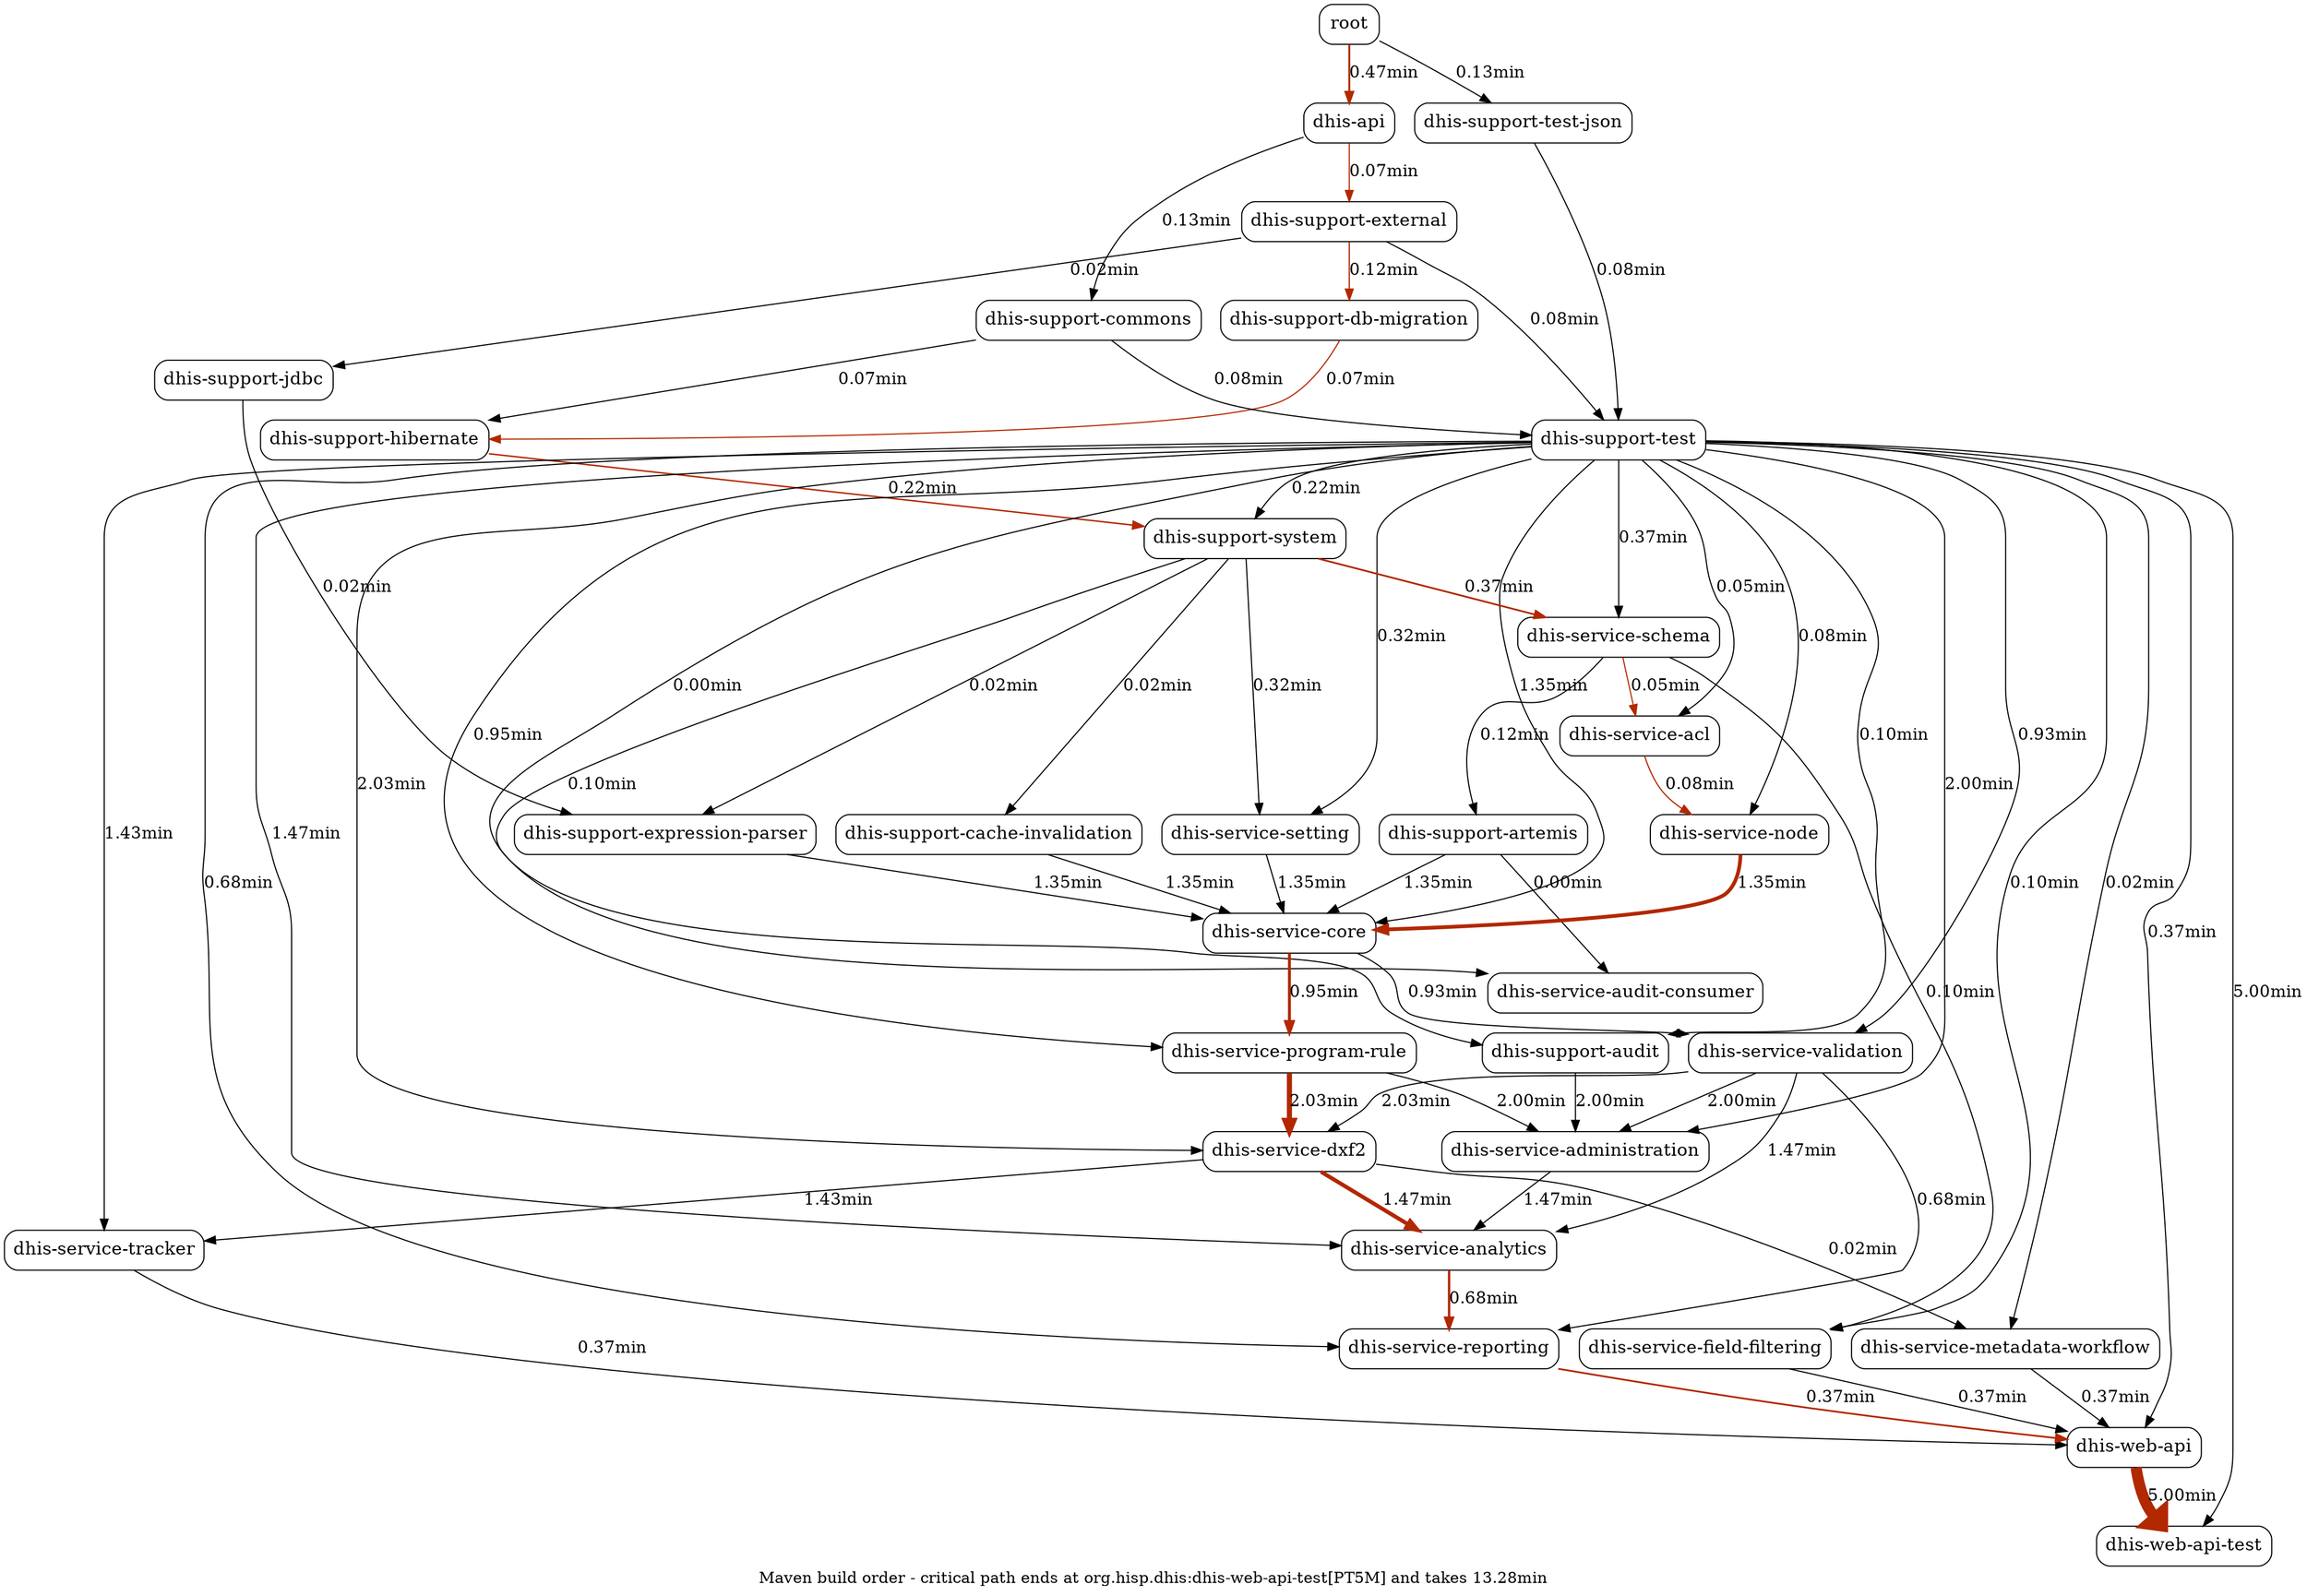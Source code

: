 strict digraph "maven build order" {
  label="Maven build order - critical path ends at org.hisp.dhis:dhis-web-api-test[PT5M] and takes 13.28min";
  "org.hisp.dhis:dhis-support-external[PT4.517S]" [ label="dhis-support-external" fontsize="16" shape="box" style="rounded" ];
  "org.hisp.dhis:dhis-api[PT28.181S]" [ label="dhis-api" fontsize="16" shape="box" style="rounded" ];
  "org.hisp.dhis:dhis-support-db-migration[PT7.724S]" [ label="dhis-support-db-migration" fontsize="16" shape="box" style="rounded" ];
  "org.hisp.dhis:dhis-support-commons[PT8.266S]" [ label="dhis-support-commons" fontsize="16" shape="box" style="rounded" ];
  "org.hisp.dhis:dhis-support-hibernate[PT4.455S]" [ label="dhis-support-hibernate" fontsize="16" shape="box" style="rounded" ];
  "org.hisp.dhis:dhis-support-test[PT5.31S]" [ label="dhis-support-test" fontsize="16" shape="box" style="rounded" ];
  "org.hisp.dhis:dhis-support-test-json[PT8S]" [ label="dhis-support-test-json" fontsize="16" shape="box" style="rounded" ];
  "org.hisp.dhis:dhis-support-system[PT13.35S]" [ label="dhis-support-system" fontsize="16" shape="box" style="rounded" ];
  "org.hisp.dhis:dhis-service-schema[PT22.382S]" [ label="dhis-service-schema" fontsize="16" shape="box" style="rounded" ];
  "org.hisp.dhis:dhis-service-setting[PT19.548S]" [ label="dhis-service-setting" fontsize="16" shape="box" style="rounded" ];
  "org.hisp.dhis:dhis-service-acl[PT3.713S]" [ label="dhis-service-acl" fontsize="16" shape="box" style="rounded" ];
  "org.hisp.dhis:dhis-support-artemis[PT7.749S]" [ label="dhis-support-artemis" fontsize="16" shape="box" style="rounded" ];
  "org.hisp.dhis:dhis-service-audit-consumer[PT0.782S]" [ label="dhis-service-audit-consumer" fontsize="16" shape="box" style="rounded" ];
  "org.hisp.dhis:dhis-service-node[PT5.252S]" [ label="dhis-service-node" fontsize="16" shape="box" style="rounded" ];
  "org.hisp.dhis:dhis-service-field-filtering[PT6.054S]" [ label="dhis-service-field-filtering" fontsize="16" shape="box" style="rounded" ];
  "org.hisp.dhis:dhis-support-jdbc[PT1.776S]" [ label="dhis-support-jdbc" fontsize="16" shape="box" style="rounded" ];
  "org.hisp.dhis:dhis-support-expression-parser[PT1.916S]" [ label="dhis-support-expression-parser" fontsize="16" shape="box" style="rounded" ];
  "org.hisp.dhis:dhis-support-cache-invalidation[PT1.729S]" [ label="dhis-support-cache-invalidation" fontsize="16" shape="box" style="rounded" ];
  "org.hisp.dhis:dhis-service-core[PT1M21S]" [ label="dhis-service-core" fontsize="16" shape="box" style="rounded" ];
  "org.hisp.dhis:dhis-service-validation[PT56.792S]" [ label="dhis-service-validation" fontsize="16" shape="box" style="rounded" ];
  "org.hisp.dhis:dhis-service-program-rule[PT57.515S]" [ label="dhis-service-program-rule" fontsize="16" shape="box" style="rounded" ];
  "org.hisp.dhis:dhis-support-audit[PT6.113S]" [ label="dhis-support-audit" fontsize="16" shape="box" style="rounded" ];
  "org.hisp.dhis:dhis-service-administration[PT2M]" [ label="dhis-service-administration" fontsize="16" shape="box" style="rounded" ];
  "org.hisp.dhis:dhis-service-dxf2[PT2M2S]" [ label="dhis-service-dxf2" fontsize="16" shape="box" style="rounded" ];
  "org.hisp.dhis:dhis-service-metadata-workflow[PT1.495S]" [ label="dhis-service-metadata-workflow" fontsize="16" shape="box" style="rounded" ];
  "org.hisp.dhis:dhis-service-analytics[PT1M28S]" [ label="dhis-service-analytics" fontsize="16" shape="box" style="rounded" ];
  "org.hisp.dhis:dhis-service-tracker[PT1M26S]" [ label="dhis-service-tracker" fontsize="16" shape="box" style="rounded" ];
  "org.hisp.dhis:dhis-service-reporting[PT41.777S]" [ label="dhis-service-reporting" fontsize="16" shape="box" style="rounded" ];
  "org.hisp.dhis:dhis-web-api[PT22.574S]" [ label="dhis-web-api" fontsize="16" shape="box" style="rounded" ];
  "org.hisp.dhis:dhis-web-api-test[PT5M]" [ label="dhis-web-api-test" fontsize="16" shape="box" style="rounded" ];
  "root:root" [ label="root" fontsize="16" shape="box" style="rounded" ];
  "org.hisp.dhis:dhis-api[PT28.181S]" -> "org.hisp.dhis:dhis-support-external[PT4.517S]" [ penwidth="1.0303030303030303" color="#b22800" weight="4.0" fontsize="15" label="0.07min" ];
  "org.hisp.dhis:dhis-support-external[PT4.517S]" -> "org.hisp.dhis:dhis-support-db-migration[PT7.724S]" [ penwidth="1.121212121212121" color="#b22800" weight="7.0" fontsize="15" label="0.12min" ];
  "org.hisp.dhis:dhis-api[PT28.181S]" -> "org.hisp.dhis:dhis-support-commons[PT8.266S]" [ weight="8.0" fontsize="15" label="0.13min" ];
  "org.hisp.dhis:dhis-support-db-migration[PT7.724S]" -> "org.hisp.dhis:dhis-support-hibernate[PT4.455S]" [ penwidth="1.0303030303030303" color="#b22800" weight="4.0" fontsize="15" label="0.07min" ];
  "org.hisp.dhis:dhis-support-commons[PT8.266S]" -> "org.hisp.dhis:dhis-support-hibernate[PT4.455S]" [ weight="4.0" fontsize="15" label="0.07min" ];
  "org.hisp.dhis:dhis-support-test-json[PT8S]" -> "org.hisp.dhis:dhis-support-test[PT5.31S]" [ weight="5.0" fontsize="15" label="0.08min" ];
  "org.hisp.dhis:dhis-support-external[PT4.517S]" -> "org.hisp.dhis:dhis-support-test[PT5.31S]" [ weight="5.0" fontsize="15" label="0.08min" ];
  "org.hisp.dhis:dhis-support-commons[PT8.266S]" -> "org.hisp.dhis:dhis-support-test[PT5.31S]" [ weight="5.0" fontsize="15" label="0.08min" ];
  "org.hisp.dhis:dhis-support-hibernate[PT4.455S]" -> "org.hisp.dhis:dhis-support-system[PT13.35S]" [ penwidth="1.303030303030303" color="#b22800" weight="13.0" fontsize="15" label="0.22min" ];
  "org.hisp.dhis:dhis-support-test[PT5.31S]" -> "org.hisp.dhis:dhis-support-system[PT13.35S]" [ weight="13.0" fontsize="15" label="0.22min" ];
  "org.hisp.dhis:dhis-support-test[PT5.31S]" -> "org.hisp.dhis:dhis-service-schema[PT22.382S]" [ weight="22.0" fontsize="15" label="0.37min" ];
  "org.hisp.dhis:dhis-support-system[PT13.35S]" -> "org.hisp.dhis:dhis-service-schema[PT22.382S]" [ penwidth="1.5757575757575757" color="#b22800" weight="22.0" fontsize="15" label="0.37min" ];
  "org.hisp.dhis:dhis-support-test[PT5.31S]" -> "org.hisp.dhis:dhis-service-setting[PT19.548S]" [ weight="19.0" fontsize="15" label="0.32min" ];
  "org.hisp.dhis:dhis-support-system[PT13.35S]" -> "org.hisp.dhis:dhis-service-setting[PT19.548S]" [ weight="19.0" fontsize="15" label="0.32min" ];
  "org.hisp.dhis:dhis-service-schema[PT22.382S]" -> "org.hisp.dhis:dhis-service-acl[PT3.713S]" [ penwidth="1.0" color="#b22800" weight="3.0" fontsize="15" label="0.05min" ];
  "org.hisp.dhis:dhis-support-test[PT5.31S]" -> "org.hisp.dhis:dhis-service-acl[PT3.713S]" [ weight="3.0" fontsize="15" label="0.05min" ];
  "org.hisp.dhis:dhis-service-schema[PT22.382S]" -> "org.hisp.dhis:dhis-support-artemis[PT7.749S]" [ weight="7.0" fontsize="15" label="0.12min" ];
  "org.hisp.dhis:dhis-support-artemis[PT7.749S]" -> "org.hisp.dhis:dhis-service-audit-consumer[PT0.782S]" [ weight="0.0" fontsize="15" label="0.00min" ];
  "org.hisp.dhis:dhis-support-test[PT5.31S]" -> "org.hisp.dhis:dhis-service-audit-consumer[PT0.782S]" [ weight="0.0" fontsize="15" label="0.00min" ];
  "org.hisp.dhis:dhis-service-acl[PT3.713S]" -> "org.hisp.dhis:dhis-service-node[PT5.252S]" [ penwidth="1.0606060606060606" color="#b22800" weight="5.0" fontsize="15" label="0.08min" ];
  "org.hisp.dhis:dhis-support-test[PT5.31S]" -> "org.hisp.dhis:dhis-service-node[PT5.252S]" [ weight="5.0" fontsize="15" label="0.08min" ];
  "org.hisp.dhis:dhis-service-schema[PT22.382S]" -> "org.hisp.dhis:dhis-service-field-filtering[PT6.054S]" [ weight="6.0" fontsize="15" label="0.10min" ];
  "org.hisp.dhis:dhis-support-test[PT5.31S]" -> "org.hisp.dhis:dhis-service-field-filtering[PT6.054S]" [ weight="6.0" fontsize="15" label="0.10min" ];
  "org.hisp.dhis:dhis-support-external[PT4.517S]" -> "org.hisp.dhis:dhis-support-jdbc[PT1.776S]" [ weight="1.0" fontsize="15" label="0.02min" ];
  "org.hisp.dhis:dhis-support-jdbc[PT1.776S]" -> "org.hisp.dhis:dhis-support-expression-parser[PT1.916S]" [ weight="1.0" fontsize="15" label="0.02min" ];
  "org.hisp.dhis:dhis-support-system[PT13.35S]" -> "org.hisp.dhis:dhis-support-expression-parser[PT1.916S]" [ weight="1.0" fontsize="15" label="0.02min" ];
  "org.hisp.dhis:dhis-support-system[PT13.35S]" -> "org.hisp.dhis:dhis-support-cache-invalidation[PT1.729S]" [ weight="1.0" fontsize="15" label="0.02min" ];
  "org.hisp.dhis:dhis-service-setting[PT19.548S]" -> "org.hisp.dhis:dhis-service-core[PT1M21S]" [ weight="81.0" fontsize="15" label="1.35min" ];
  "org.hisp.dhis:dhis-service-node[PT5.252S]" -> "org.hisp.dhis:dhis-service-core[PT1M21S]" [ penwidth="3.3636363636363638" color="#b22800" weight="81.0" fontsize="15" label="1.35min" ];
  "org.hisp.dhis:dhis-support-expression-parser[PT1.916S]" -> "org.hisp.dhis:dhis-service-core[PT1M21S]" [ weight="81.0" fontsize="15" label="1.35min" ];
  "org.hisp.dhis:dhis-support-artemis[PT7.749S]" -> "org.hisp.dhis:dhis-service-core[PT1M21S]" [ weight="81.0" fontsize="15" label="1.35min" ];
  "org.hisp.dhis:dhis-support-cache-invalidation[PT1.729S]" -> "org.hisp.dhis:dhis-service-core[PT1M21S]" [ weight="81.0" fontsize="15" label="1.35min" ];
  "org.hisp.dhis:dhis-support-test[PT5.31S]" -> "org.hisp.dhis:dhis-service-core[PT1M21S]" [ weight="81.0" fontsize="15" label="1.35min" ];
  "org.hisp.dhis:dhis-service-core[PT1M21S]" -> "org.hisp.dhis:dhis-service-validation[PT56.792S]" [ weight="56.0" fontsize="15" label="0.93min" ];
  "org.hisp.dhis:dhis-support-test[PT5.31S]" -> "org.hisp.dhis:dhis-service-validation[PT56.792S]" [ weight="56.0" fontsize="15" label="0.93min" ];
  "org.hisp.dhis:dhis-service-core[PT1M21S]" -> "org.hisp.dhis:dhis-service-program-rule[PT57.515S]" [ penwidth="2.6363636363636367" color="#b22800" weight="57.0" fontsize="15" label="0.95min" ];
  "org.hisp.dhis:dhis-support-test[PT5.31S]" -> "org.hisp.dhis:dhis-service-program-rule[PT57.515S]" [ weight="57.0" fontsize="15" label="0.95min" ];
  "org.hisp.dhis:dhis-support-system[PT13.35S]" -> "org.hisp.dhis:dhis-support-audit[PT6.113S]" [ weight="6.0" fontsize="15" label="0.10min" ];
  "org.hisp.dhis:dhis-support-test[PT5.31S]" -> "org.hisp.dhis:dhis-support-audit[PT6.113S]" [ weight="6.0" fontsize="15" label="0.10min" ];
  "org.hisp.dhis:dhis-service-program-rule[PT57.515S]" -> "org.hisp.dhis:dhis-service-administration[PT2M]" [ weight="120.0" fontsize="15" label="2.00min" ];
  "org.hisp.dhis:dhis-service-validation[PT56.792S]" -> "org.hisp.dhis:dhis-service-administration[PT2M]" [ weight="120.0" fontsize="15" label="2.00min" ];
  "org.hisp.dhis:dhis-support-audit[PT6.113S]" -> "org.hisp.dhis:dhis-service-administration[PT2M]" [ weight="120.0" fontsize="15" label="2.00min" ];
  "org.hisp.dhis:dhis-support-test[PT5.31S]" -> "org.hisp.dhis:dhis-service-administration[PT2M]" [ weight="120.0" fontsize="15" label="2.00min" ];
  "org.hisp.dhis:dhis-service-program-rule[PT57.515S]" -> "org.hisp.dhis:dhis-service-dxf2[PT2M2S]" [ penwidth="4.6060606060606055" color="#b22800" weight="122.0" fontsize="15" label="2.03min" ];
  "org.hisp.dhis:dhis-support-test[PT5.31S]" -> "org.hisp.dhis:dhis-service-dxf2[PT2M2S]" [ weight="122.0" fontsize="15" label="2.03min" ];
  "org.hisp.dhis:dhis-service-validation[PT56.792S]" -> "org.hisp.dhis:dhis-service-dxf2[PT2M2S]" [ weight="122.0" fontsize="15" label="2.03min" ];
  "org.hisp.dhis:dhis-service-dxf2[PT2M2S]" -> "org.hisp.dhis:dhis-service-metadata-workflow[PT1.495S]" [ weight="1.0" fontsize="15" label="0.02min" ];
  "org.hisp.dhis:dhis-support-test[PT5.31S]" -> "org.hisp.dhis:dhis-service-metadata-workflow[PT1.495S]" [ weight="1.0" fontsize="15" label="0.02min" ];
  "org.hisp.dhis:dhis-service-dxf2[PT2M2S]" -> "org.hisp.dhis:dhis-service-analytics[PT1M28S]" [ penwidth="3.5757575757575757" color="#b22800" weight="88.0" fontsize="15" label="1.47min" ];
  "org.hisp.dhis:dhis-service-administration[PT2M]" -> "org.hisp.dhis:dhis-service-analytics[PT1M28S]" [ weight="88.0" fontsize="15" label="1.47min" ];
  "org.hisp.dhis:dhis-service-validation[PT56.792S]" -> "org.hisp.dhis:dhis-service-analytics[PT1M28S]" [ weight="88.0" fontsize="15" label="1.47min" ];
  "org.hisp.dhis:dhis-support-test[PT5.31S]" -> "org.hisp.dhis:dhis-service-analytics[PT1M28S]" [ weight="88.0" fontsize="15" label="1.47min" ];
  "org.hisp.dhis:dhis-service-dxf2[PT2M2S]" -> "org.hisp.dhis:dhis-service-tracker[PT1M26S]" [ weight="86.0" fontsize="15" label="1.43min" ];
  "org.hisp.dhis:dhis-support-test[PT5.31S]" -> "org.hisp.dhis:dhis-service-tracker[PT1M26S]" [ weight="86.0" fontsize="15" label="1.43min" ];
  "org.hisp.dhis:dhis-service-analytics[PT1M28S]" -> "org.hisp.dhis:dhis-service-reporting[PT41.777S]" [ penwidth="2.1515151515151514" color="#b22800" weight="41.0" fontsize="15" label="0.68min" ];
  "org.hisp.dhis:dhis-service-validation[PT56.792S]" -> "org.hisp.dhis:dhis-service-reporting[PT41.777S]" [ weight="41.0" fontsize="15" label="0.68min" ];
  "org.hisp.dhis:dhis-support-test[PT5.31S]" -> "org.hisp.dhis:dhis-service-reporting[PT41.777S]" [ weight="41.0" fontsize="15" label="0.68min" ];
  "org.hisp.dhis:dhis-service-metadata-workflow[PT1.495S]" -> "org.hisp.dhis:dhis-web-api[PT22.574S]" [ weight="22.0" fontsize="15" label="0.37min" ];
  "org.hisp.dhis:dhis-service-reporting[PT41.777S]" -> "org.hisp.dhis:dhis-web-api[PT22.574S]" [ penwidth="1.5757575757575757" color="#b22800" weight="22.0" fontsize="15" label="0.37min" ];
  "org.hisp.dhis:dhis-service-tracker[PT1M26S]" -> "org.hisp.dhis:dhis-web-api[PT22.574S]" [ weight="22.0" fontsize="15" label="0.37min" ];
  "org.hisp.dhis:dhis-service-field-filtering[PT6.054S]" -> "org.hisp.dhis:dhis-web-api[PT22.574S]" [ weight="22.0" fontsize="15" label="0.37min" ];
  "org.hisp.dhis:dhis-support-test[PT5.31S]" -> "org.hisp.dhis:dhis-web-api[PT22.574S]" [ weight="22.0" fontsize="15" label="0.37min" ];
  "org.hisp.dhis:dhis-web-api[PT22.574S]" -> "org.hisp.dhis:dhis-web-api-test[PT5M]" [ penwidth="10.0" color="#b22800" weight="300.0" fontsize="15" label="5.00min" ];
  "org.hisp.dhis:dhis-support-test[PT5.31S]" -> "org.hisp.dhis:dhis-web-api-test[PT5M]" [ weight="300.0" fontsize="15" label="5.00min" ];
  "root:root" -> "org.hisp.dhis:dhis-api[PT28.181S]" [ penwidth="1.7575757575757576" color="#b22800" weight="28.0" fontsize="15" label="0.47min" ];
  "root:root" -> "org.hisp.dhis:dhis-support-test-json[PT8S]" [ weight="8.0" fontsize="15" label="0.13min" ];
}
